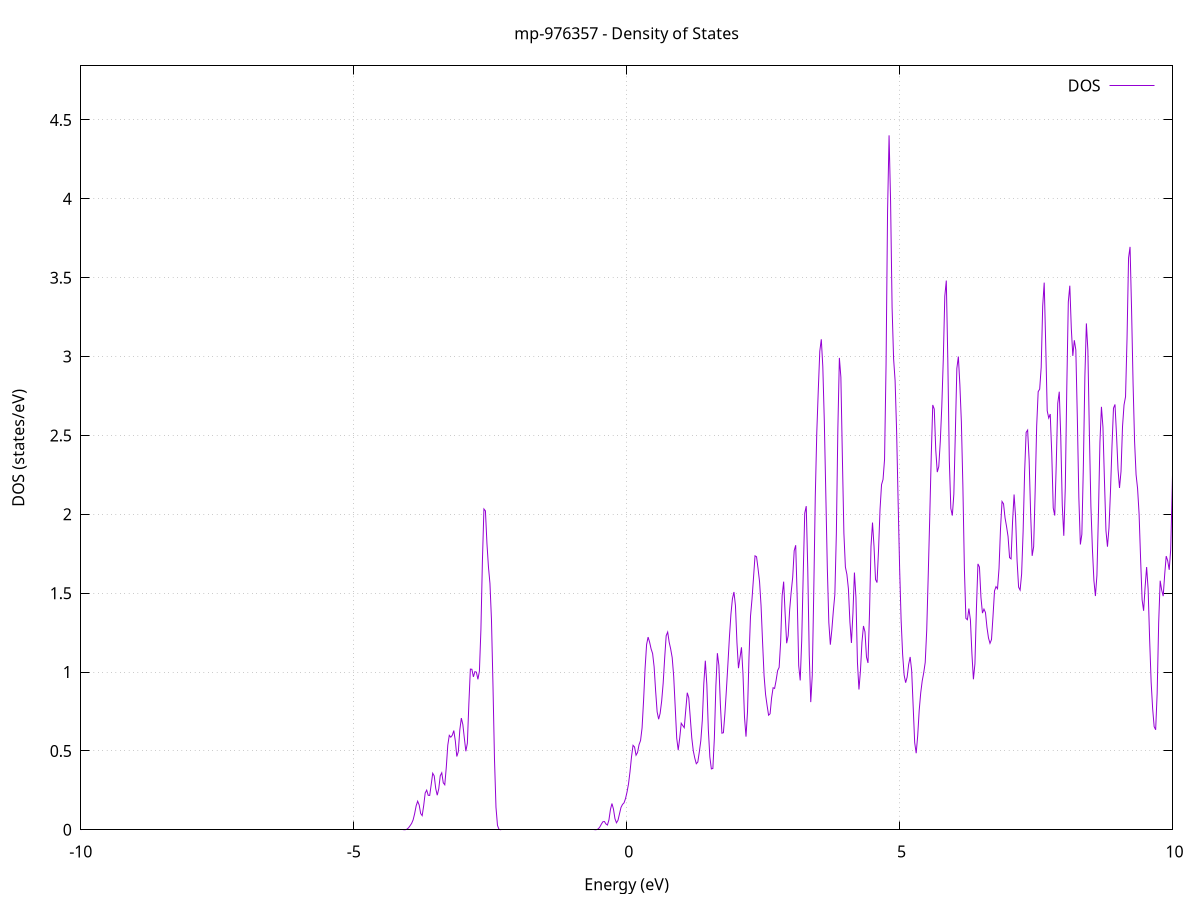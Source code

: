 set title 'mp-976357 - Density of States'
set xlabel 'Energy (eV)'
set ylabel 'DOS (states/eV)'
set grid
set xrange [-10:10]
set yrange [0:4.843]
set xzeroaxis lt -1
set terminal png size 800,600
set output 'mp-976357_dos_gnuplot.png'
plot '-' using 1:2 with lines title 'DOS'
-25.074500 0.000000
-25.046900 0.000000
-25.019300 0.000000
-24.991800 0.000000
-24.964200 0.000000
-24.936600 0.000000
-24.909000 0.000000
-24.881400 0.000000
-24.853800 0.000000
-24.826200 0.000000
-24.798600 0.000000
-24.771000 0.000000
-24.743400 0.000000
-24.715800 0.000000
-24.688200 0.000000
-24.660700 0.000000
-24.633100 0.000000
-24.605500 0.000000
-24.577900 0.000000
-24.550300 0.000000
-24.522700 0.000000
-24.495100 0.000000
-24.467500 0.000000
-24.439900 0.000000
-24.412300 0.000000
-24.384700 0.000000
-24.357100 0.000000
-24.329500 0.000000
-24.302000 0.000000
-24.274400 0.000000
-24.246800 0.000000
-24.219200 0.000000
-24.191600 0.000000
-24.164000 0.000000
-24.136400 0.000000
-24.108800 0.000000
-24.081200 0.000000
-24.053600 0.000000
-24.026000 0.000000
-23.998400 0.000000
-23.970800 0.000000
-23.943300 0.000000
-23.915700 0.000000
-23.888100 0.000000
-23.860500 0.000000
-23.832900 0.000000
-23.805300 0.000000
-23.777700 0.000000
-23.750100 0.000000
-23.722500 0.000000
-23.694900 0.000000
-23.667300 0.000000
-23.639700 0.000000
-23.612200 0.000000
-23.584600 0.000000
-23.557000 0.000000
-23.529400 0.000000
-23.501800 0.000000
-23.474200 0.000000
-23.446600 0.000000
-23.419000 0.000000
-23.391400 0.000000
-23.363800 0.000000
-23.336200 0.000000
-23.308600 0.000000
-23.281000 0.000000
-23.253500 0.000000
-23.225900 0.000000
-23.198300 0.000000
-23.170700 0.000000
-23.143100 0.000000
-23.115500 0.000000
-23.087900 0.000000
-23.060300 0.000000
-23.032700 0.000000
-23.005100 0.000000
-22.977500 0.000000
-22.949900 0.000000
-22.922300 0.000000
-22.894800 0.000000
-22.867200 0.000000
-22.839600 0.000000
-22.812000 0.000000
-22.784400 0.000000
-22.756800 0.000000
-22.729200 0.000000
-22.701600 0.000100
-22.674000 0.001100
-22.646400 0.013600
-22.618800 0.102600
-22.591200 0.483200
-22.563700 1.524900
-22.536100 3.494500
-22.508500 6.173200
-22.480900 8.643500
-22.453300 9.983300
-22.425700 10.778900
-22.398100 12.849400
-22.370500 16.162300
-22.342900 17.979300
-22.315300 16.985000
-22.287700 15.282900
-22.260100 15.167000
-22.232500 16.647900
-22.205000 18.219800
-22.177400 19.068000
-22.149800 19.285600
-22.122200 18.249700
-22.094600 15.931200
-22.067000 14.653100
-22.039400 16.192600
-22.011800 18.395400
-21.984200 16.890500
-21.956600 10.903700
-21.929000 4.633200
-21.901400 1.252000
-21.873800 0.210000
-21.846300 0.021400
-21.818700 0.001300
-21.791100 0.000000
-21.763500 0.000000
-21.735900 0.000000
-21.708300 0.000000
-21.680700 0.000000
-21.653100 0.000000
-21.625500 0.000000
-21.597900 0.000000
-21.570300 0.000000
-21.542700 0.000000
-21.515200 0.000000
-21.487600 0.000000
-21.460000 0.000000
-21.432400 0.000000
-21.404800 0.000000
-21.377200 0.000000
-21.349600 0.000000
-21.322000 0.000000
-21.294400 0.000000
-21.266800 0.000000
-21.239200 0.000000
-21.211600 0.000000
-21.184000 0.000000
-21.156500 0.000000
-21.128900 0.000000
-21.101300 0.000000
-21.073700 0.000000
-21.046100 0.000000
-21.018500 0.000000
-20.990900 0.000000
-20.963300 0.000000
-20.935700 0.000000
-20.908100 0.000000
-20.880500 0.000000
-20.852900 0.000000
-20.825300 0.000000
-20.797800 0.000000
-20.770200 0.000000
-20.742600 0.000000
-20.715000 0.000000
-20.687400 0.000000
-20.659800 0.000000
-20.632200 0.000000
-20.604600 0.000000
-20.577000 0.000000
-20.549400 0.000000
-20.521800 0.000000
-20.494200 0.000000
-20.466700 0.000000
-20.439100 0.000000
-20.411500 0.000000
-20.383900 0.000000
-20.356300 0.000000
-20.328700 0.000000
-20.301100 0.000000
-20.273500 0.000000
-20.245900 0.000000
-20.218300 0.000000
-20.190700 0.000000
-20.163100 0.000000
-20.135500 0.000000
-20.108000 0.000000
-20.080400 0.000000
-20.052800 0.000000
-20.025200 0.000000
-19.997600 0.000000
-19.970000 0.000000
-19.942400 0.000000
-19.914800 0.000000
-19.887200 0.000000
-19.859600 0.000000
-19.832000 0.000000
-19.804400 0.000000
-19.776900 0.000000
-19.749300 0.000000
-19.721700 0.000000
-19.694100 0.000000
-19.666500 0.000000
-19.638900 0.000000
-19.611300 0.000000
-19.583700 0.000000
-19.556100 0.000000
-19.528500 0.000000
-19.500900 0.000000
-19.473300 0.000000
-19.445700 0.000000
-19.418200 0.000000
-19.390600 0.000000
-19.363000 0.000000
-19.335400 0.000000
-19.307800 0.000000
-19.280200 0.000000
-19.252600 0.000000
-19.225000 0.000000
-19.197400 0.000000
-19.169800 0.000000
-19.142200 0.000000
-19.114600 0.000000
-19.087000 0.000000
-19.059500 0.000000
-19.031900 0.000000
-19.004300 0.000000
-18.976700 0.000000
-18.949100 0.000000
-18.921500 0.000000
-18.893900 0.000000
-18.866300 0.000000
-18.838700 0.000000
-18.811100 0.000000
-18.783500 0.000000
-18.755900 0.000000
-18.728400 0.000000
-18.700800 0.000000
-18.673200 0.000000
-18.645600 0.000000
-18.618000 0.000000
-18.590400 0.000000
-18.562800 0.000000
-18.535200 0.000000
-18.507600 0.000000
-18.480000 0.000000
-18.452400 0.000000
-18.424800 0.000000
-18.397200 0.000000
-18.369700 0.000000
-18.342100 0.000000
-18.314500 0.000000
-18.286900 0.000000
-18.259300 0.000000
-18.231700 0.000000
-18.204100 0.000000
-18.176500 0.000000
-18.148900 0.000000
-18.121300 0.000000
-18.093700 0.000000
-18.066100 0.000000
-18.038500 0.000000
-18.011000 0.000000
-17.983400 0.000000
-17.955800 0.000000
-17.928200 0.000000
-17.900600 0.000000
-17.873000 0.000000
-17.845400 0.000000
-17.817800 0.000000
-17.790200 0.000000
-17.762600 0.000000
-17.735000 0.000000
-17.707400 0.000000
-17.679900 0.000000
-17.652300 0.000000
-17.624700 0.000000
-17.597100 0.000000
-17.569500 0.000000
-17.541900 0.000000
-17.514300 0.000000
-17.486700 0.000000
-17.459100 0.000000
-17.431500 0.000000
-17.403900 0.000000
-17.376300 0.000000
-17.348700 0.000000
-17.321200 0.000000
-17.293600 0.000000
-17.266000 0.000000
-17.238400 0.000000
-17.210800 0.000000
-17.183200 0.000000
-17.155600 0.000000
-17.128000 0.000000
-17.100400 0.000000
-17.072800 0.000000
-17.045200 0.000000
-17.017600 0.000000
-16.990000 0.000000
-16.962500 0.000000
-16.934900 0.000000
-16.907300 0.000000
-16.879700 0.000000
-16.852100 0.000000
-16.824500 0.000000
-16.796900 0.000000
-16.769300 0.000000
-16.741700 0.000000
-16.714100 0.000000
-16.686500 0.000000
-16.658900 0.000000
-16.631400 0.000000
-16.603800 0.000000
-16.576200 0.000000
-16.548600 0.000000
-16.521000 0.000000
-16.493400 0.000600
-16.465800 0.016300
-16.438200 0.252900
-16.410600 2.212100
-16.383000 10.960800
-16.355400 31.005400
-16.327800 50.559200
-16.300200 48.082300
-16.272700 27.006200
-16.245100 9.056600
-16.217500 1.823000
-16.189900 0.219500
-16.162300 0.015600
-16.134700 0.000600
-16.107100 0.000000
-16.079500 0.000000
-16.051900 0.000000
-16.024300 0.000000
-15.996700 0.000000
-15.969100 0.000000
-15.941500 0.000000
-15.914000 0.000000
-15.886400 0.000000
-15.858800 0.000000
-15.831200 0.000000
-15.803600 0.000000
-15.776000 0.000000
-15.748400 0.000000
-15.720800 0.000000
-15.693200 0.000000
-15.665600 0.000000
-15.638000 0.000000
-15.610400 0.000000
-15.582900 0.000000
-15.555300 0.000000
-15.527700 0.000000
-15.500100 0.000000
-15.472500 0.000000
-15.444900 0.000000
-15.417300 0.000000
-15.389700 0.000000
-15.362100 0.000000
-15.334500 0.000000
-15.306900 0.000000
-15.279300 0.000000
-15.251700 0.000000
-15.224200 0.000000
-15.196600 0.000000
-15.169000 0.000000
-15.141400 0.000000
-15.113800 0.000000
-15.086200 0.000000
-15.058600 0.000000
-15.031000 0.000000
-15.003400 0.000000
-14.975800 0.000000
-14.948200 0.000000
-14.920600 0.000000
-14.893000 0.000000
-14.865500 0.000000
-14.837900 0.000000
-14.810300 0.000000
-14.782700 0.000000
-14.755100 0.000000
-14.727500 0.000000
-14.699900 0.000000
-14.672300 0.000000
-14.644700 0.000000
-14.617100 0.000000
-14.589500 0.000000
-14.561900 0.000000
-14.534400 0.000000
-14.506800 0.000000
-14.479200 0.000000
-14.451600 0.000000
-14.424000 0.000000
-14.396400 0.000000
-14.368800 0.000000
-14.341200 0.000000
-14.313600 0.000000
-14.286000 0.000000
-14.258400 0.000000
-14.230800 0.000000
-14.203200 0.000000
-14.175700 0.000000
-14.148100 0.000000
-14.120500 0.000000
-14.092900 0.000000
-14.065300 0.000000
-14.037700 0.000000
-14.010100 0.000000
-13.982500 0.000000
-13.954900 0.000000
-13.927300 0.000000
-13.899700 0.000000
-13.872100 0.000000
-13.844500 0.000000
-13.817000 0.000000
-13.789400 0.000000
-13.761800 0.000000
-13.734200 0.000000
-13.706600 0.000000
-13.679000 0.000000
-13.651400 0.000000
-13.623800 0.000000
-13.596200 0.000000
-13.568600 0.000000
-13.541000 0.000000
-13.513400 0.000000
-13.485900 0.000000
-13.458300 0.000000
-13.430700 0.000000
-13.403100 0.000000
-13.375500 0.000000
-13.347900 0.000000
-13.320300 0.000000
-13.292700 0.000000
-13.265100 0.000000
-13.237500 0.000000
-13.209900 0.000000
-13.182300 0.000000
-13.154700 0.000000
-13.127200 0.000000
-13.099600 0.000000
-13.072000 0.000000
-13.044400 0.000000
-13.016800 0.000000
-12.989200 0.000000
-12.961600 0.000000
-12.934000 0.000000
-12.906400 0.000000
-12.878800 0.000000
-12.851200 0.000000
-12.823600 0.000000
-12.796100 0.000000
-12.768500 0.000000
-12.740900 0.000000
-12.713300 0.000000
-12.685700 0.000000
-12.658100 0.000000
-12.630500 0.000000
-12.602900 0.000000
-12.575300 0.000000
-12.547700 0.000000
-12.520100 0.000000
-12.492500 0.000000
-12.464900 0.000000
-12.437400 0.000000
-12.409800 0.000000
-12.382200 0.000000
-12.354600 0.000000
-12.327000 0.000000
-12.299400 0.000000
-12.271800 0.000000
-12.244200 0.000000
-12.216600 0.000000
-12.189000 0.000000
-12.161400 0.000000
-12.133800 0.000000
-12.106200 0.000000
-12.078700 0.000000
-12.051100 0.000000
-12.023500 0.000000
-11.995900 0.000000
-11.968300 0.000000
-11.940700 0.000000
-11.913100 0.000000
-11.885500 0.000000
-11.857900 0.000000
-11.830300 0.000000
-11.802700 0.000000
-11.775100 0.000000
-11.747600 0.000000
-11.720000 0.000000
-11.692400 0.000000
-11.664800 0.000000
-11.637200 0.000000
-11.609600 0.000000
-11.582000 0.000000
-11.554400 0.000000
-11.526800 0.000000
-11.499200 0.000000
-11.471600 0.000000
-11.444000 0.000000
-11.416400 0.000000
-11.388900 0.000000
-11.361300 0.000000
-11.333700 0.000000
-11.306100 0.000000
-11.278500 0.000000
-11.250900 0.000000
-11.223300 0.000000
-11.195700 0.000000
-11.168100 0.000000
-11.140500 0.000000
-11.112900 0.000000
-11.085300 0.000000
-11.057700 0.000000
-11.030200 0.000000
-11.002600 0.000000
-10.975000 0.000000
-10.947400 0.000000
-10.919800 0.000000
-10.892200 0.000000
-10.864600 0.000000
-10.837000 0.000000
-10.809400 0.000000
-10.781800 0.000000
-10.754200 0.000000
-10.726600 0.000000
-10.699100 0.000000
-10.671500 0.000000
-10.643900 0.000000
-10.616300 0.000000
-10.588700 0.000000
-10.561100 0.000000
-10.533500 0.000000
-10.505900 0.000000
-10.478300 0.000000
-10.450700 0.000000
-10.423100 0.000000
-10.395500 0.000000
-10.367900 0.000000
-10.340400 0.000000
-10.312800 0.000000
-10.285200 0.000000
-10.257600 0.000000
-10.230000 0.000000
-10.202400 0.000000
-10.174800 0.000000
-10.147200 0.000000
-10.119600 0.000000
-10.092000 0.000000
-10.064400 0.000000
-10.036800 0.000000
-10.009200 0.000000
-9.981700 0.000000
-9.954100 0.000000
-9.926500 0.000000
-9.898900 0.000000
-9.871300 0.000000
-9.843700 0.000000
-9.816100 0.000000
-9.788500 0.000000
-9.760900 0.000000
-9.733300 0.000000
-9.705700 0.000000
-9.678100 0.000000
-9.650600 0.000000
-9.623000 0.000000
-9.595400 0.000000
-9.567800 0.000000
-9.540200 0.000000
-9.512600 0.000000
-9.485000 0.000000
-9.457400 0.000000
-9.429800 0.000000
-9.402200 0.000000
-9.374600 0.000000
-9.347000 0.000000
-9.319400 0.000000
-9.291900 0.000000
-9.264300 0.000000
-9.236700 0.000000
-9.209100 0.000000
-9.181500 0.000000
-9.153900 0.000000
-9.126300 0.000000
-9.098700 0.000000
-9.071100 0.000000
-9.043500 0.000000
-9.015900 0.000000
-8.988300 0.000000
-8.960700 0.000000
-8.933200 0.000000
-8.905600 0.000000
-8.878000 0.000000
-8.850400 0.000000
-8.822800 0.000000
-8.795200 0.000000
-8.767600 0.000000
-8.740000 0.000000
-8.712400 0.000000
-8.684800 0.000000
-8.657200 0.000000
-8.629600 0.000000
-8.602100 0.000000
-8.574500 0.000000
-8.546900 0.000000
-8.519300 0.000000
-8.491700 0.000000
-8.464100 0.000000
-8.436500 0.000000
-8.408900 0.000000
-8.381300 0.000000
-8.353700 0.000000
-8.326100 0.000000
-8.298500 0.000000
-8.270900 0.000000
-8.243400 0.000000
-8.215800 0.000000
-8.188200 0.000000
-8.160600 0.000000
-8.133000 0.000000
-8.105400 0.000000
-8.077800 0.000000
-8.050200 0.000000
-8.022600 0.000000
-7.995000 0.000000
-7.967400 0.000000
-7.939800 0.000000
-7.912200 0.000000
-7.884700 0.000000
-7.857100 0.000000
-7.829500 0.000000
-7.801900 0.000000
-7.774300 0.000000
-7.746700 0.000000
-7.719100 0.000000
-7.691500 0.000000
-7.663900 0.000000
-7.636300 0.000000
-7.608700 0.000000
-7.581100 0.000000
-7.553600 0.000000
-7.526000 0.000000
-7.498400 0.000000
-7.470800 0.000000
-7.443200 0.000000
-7.415600 0.000000
-7.388000 0.000000
-7.360400 0.000000
-7.332800 0.000000
-7.305200 0.000000
-7.277600 0.000000
-7.250000 0.000000
-7.222400 0.000000
-7.194900 0.000000
-7.167300 0.000000
-7.139700 0.000000
-7.112100 0.000000
-7.084500 0.000000
-7.056900 0.000000
-7.029300 0.000000
-7.001700 0.000000
-6.974100 0.000000
-6.946500 0.000000
-6.918900 0.000000
-6.891300 0.000000
-6.863700 0.000000
-6.836200 0.000000
-6.808600 0.000000
-6.781000 0.000000
-6.753400 0.000000
-6.725800 0.000000
-6.698200 0.000000
-6.670600 0.000000
-6.643000 0.000000
-6.615400 0.000000
-6.587800 0.000000
-6.560200 0.000000
-6.532600 0.000000
-6.505100 0.000000
-6.477500 0.000000
-6.449900 0.000000
-6.422300 0.000000
-6.394700 0.000000
-6.367100 0.000000
-6.339500 0.000000
-6.311900 0.000000
-6.284300 0.000000
-6.256700 0.000000
-6.229100 0.000000
-6.201500 0.000000
-6.173900 0.000000
-6.146400 0.000000
-6.118800 0.000000
-6.091200 0.000000
-6.063600 0.000000
-6.036000 0.000000
-6.008400 0.000000
-5.980800 0.000000
-5.953200 0.000000
-5.925600 0.000000
-5.898000 0.000000
-5.870400 0.000000
-5.842800 0.000000
-5.815200 0.000000
-5.787700 0.000000
-5.760100 0.000000
-5.732500 0.000000
-5.704900 0.000000
-5.677300 0.000000
-5.649700 0.000000
-5.622100 0.000000
-5.594500 0.000000
-5.566900 0.000000
-5.539300 0.000000
-5.511700 0.000000
-5.484100 0.000000
-5.456600 0.000000
-5.429000 0.000000
-5.401400 0.000000
-5.373800 0.000000
-5.346200 0.000000
-5.318600 0.000000
-5.291000 0.000000
-5.263400 0.000000
-5.235800 0.000000
-5.208200 0.000000
-5.180600 0.000000
-5.153000 0.000000
-5.125400 0.000000
-5.097900 0.000000
-5.070300 0.000000
-5.042700 0.000000
-5.015100 0.000000
-4.987500 0.000000
-4.959900 0.000000
-4.932300 0.000000
-4.904700 0.000000
-4.877100 0.000000
-4.849500 0.000000
-4.821900 0.000000
-4.794300 0.000000
-4.766800 0.000000
-4.739200 0.000000
-4.711600 0.000000
-4.684000 0.000000
-4.656400 0.000000
-4.628800 0.000000
-4.601200 0.000000
-4.573600 0.000000
-4.546000 0.000000
-4.518400 0.000000
-4.490800 0.000000
-4.463200 0.000000
-4.435600 0.000000
-4.408100 0.000000
-4.380500 0.000000
-4.352900 0.000000
-4.325300 0.000000
-4.297700 0.000000
-4.270100 0.000000
-4.242500 0.000000
-4.214900 0.000000
-4.187300 0.000000
-4.159700 0.000000
-4.132100 0.000000
-4.104500 0.000000
-4.076900 0.000100
-4.049400 0.000800
-4.021800 0.004200
-3.994200 0.013300
-3.966600 0.026200
-3.939000 0.040400
-3.911400 0.063100
-3.883800 0.102300
-3.856200 0.151900
-3.828600 0.181100
-3.801000 0.157200
-3.773400 0.103100
-3.745800 0.089700
-3.718300 0.152600
-3.690700 0.233000
-3.663100 0.251200
-3.635500 0.218700
-3.607900 0.217800
-3.580300 0.286800
-3.552700 0.358400
-3.525100 0.341200
-3.497500 0.261400
-3.469900 0.218900
-3.442300 0.259500
-3.414700 0.342500
-3.387100 0.361400
-3.359600 0.298000
-3.332000 0.285200
-3.304400 0.395000
-3.276800 0.536100
-3.249200 0.598700
-3.221600 0.587000
-3.194000 0.599300
-3.166400 0.628900
-3.138800 0.563900
-3.111200 0.464600
-3.083600 0.495400
-3.056000 0.634400
-3.028400 0.708200
-3.000900 0.667100
-2.973300 0.580700
-2.945700 0.497900
-2.918100 0.549100
-2.890500 0.799500
-2.862900 1.018700
-2.835300 1.017600
-2.807700 0.969500
-2.780100 1.002400
-2.752500 0.999400
-2.724900 0.953900
-2.697300 1.005400
-2.669800 1.268400
-2.642200 1.704600
-2.614600 2.033800
-2.587000 2.021600
-2.559400 1.816100
-2.531800 1.666500
-2.504200 1.562000
-2.476600 1.334000
-2.449000 0.918400
-2.421400 0.450900
-2.393800 0.142800
-2.366200 0.027500
-2.338600 0.003100
-2.311100 0.000200
-2.283500 0.000000
-2.255900 0.000000
-2.228300 0.000000
-2.200700 0.000000
-2.173100 0.000000
-2.145500 0.000000
-2.117900 0.000000
-2.090300 0.000000
-2.062700 0.000000
-2.035100 0.000000
-2.007500 0.000000
-1.979900 0.000000
-1.952400 0.000000
-1.924800 0.000000
-1.897200 0.000000
-1.869600 0.000000
-1.842000 0.000000
-1.814400 0.000000
-1.786800 0.000000
-1.759200 0.000000
-1.731600 0.000000
-1.704000 0.000000
-1.676400 0.000000
-1.648800 0.000000
-1.621300 0.000000
-1.593700 0.000000
-1.566100 0.000000
-1.538500 0.000000
-1.510900 0.000000
-1.483300 0.000000
-1.455700 0.000000
-1.428100 0.000000
-1.400500 0.000000
-1.372900 0.000000
-1.345300 0.000000
-1.317700 0.000000
-1.290100 0.000000
-1.262600 0.000000
-1.235000 0.000000
-1.207400 0.000000
-1.179800 0.000000
-1.152200 0.000000
-1.124600 0.000000
-1.097000 0.000000
-1.069400 0.000000
-1.041800 0.000000
-1.014200 0.000000
-0.986600 0.000000
-0.959000 0.000000
-0.931400 0.000000
-0.903900 0.000000
-0.876300 0.000000
-0.848700 0.000000
-0.821100 0.000000
-0.793500 0.000000
-0.765900 0.000000
-0.738300 0.000000
-0.710700 0.000000
-0.683100 0.000000
-0.655500 0.000000
-0.627900 0.000000
-0.600300 0.000000
-0.572800 0.000200
-0.545200 0.001300
-0.517600 0.006300
-0.490000 0.018500
-0.462400 0.036100
-0.434800 0.051100
-0.407200 0.052300
-0.379600 0.037100
-0.352000 0.030000
-0.324400 0.062500
-0.296800 0.128900
-0.269200 0.166300
-0.241600 0.131300
-0.214100 0.070300
-0.186500 0.044200
-0.158900 0.059900
-0.131300 0.100600
-0.103700 0.141400
-0.076100 0.160600
-0.048500 0.170300
-0.020900 0.197300
0.006700 0.239000
0.034300 0.291000
0.061900 0.368900
0.089500 0.463800
0.117100 0.535500
0.144600 0.524900
0.172200 0.472700
0.199800 0.490000
0.227400 0.539900
0.255000 0.566000
0.282600 0.645900
0.310200 0.819100
0.337800 1.023700
0.365400 1.174300
0.393000 1.221600
0.420600 1.189600
0.448200 1.146400
0.475700 1.117300
0.503300 1.033500
0.530900 0.880700
0.558500 0.747600
0.586100 0.701000
0.613700 0.738200
0.641300 0.815100
0.668900 0.928500
0.696500 1.087400
0.724100 1.230100
0.751700 1.253500
0.779300 1.189100
0.806900 1.146000
0.834400 1.091300
0.862000 0.972500
0.889600 0.779400
0.917200 0.580900
0.944800 0.505100
0.972400 0.582100
1.000000 0.675500
1.027600 0.661000
1.055200 0.647100
1.082800 0.757900
1.110400 0.868900
1.138000 0.836700
1.165600 0.710900
1.193100 0.583100
1.220700 0.501200
1.248300 0.454300
1.275900 0.418700
1.303500 0.429200
1.331100 0.492500
1.358700 0.564500
1.386300 0.694800
1.413900 0.928400
1.441500 1.071800
1.469100 0.920400
1.496700 0.635100
1.524200 0.462000
1.551800 0.385800
1.579400 0.388700
1.607000 0.580100
1.634600 0.910900
1.662200 1.119600
1.689800 1.042300
1.717400 0.792600
1.745000 0.612400
1.772600 0.615200
1.800200 0.736600
1.827800 0.889200
1.855400 1.052300
1.882900 1.221500
1.910500 1.366900
1.938100 1.464900
1.965700 1.507400
1.993300 1.421000
2.020900 1.185600
2.048500 1.024500
2.076100 1.090000
2.103700 1.156900
2.131300 0.988800
2.158900 0.715000
2.186500 0.590400
2.214000 0.748000
2.241600 1.094300
2.269200 1.354000
2.296800 1.463800
2.324400 1.599100
2.352000 1.736800
2.379600 1.730900
2.407200 1.656200
2.434800 1.573000
2.462400 1.420500
2.490000 1.191500
2.517600 0.977600
2.545200 0.857700
2.572700 0.788700
2.600300 0.726400
2.627900 0.735500
2.655500 0.836300
2.683100 0.900400
2.710700 0.896200
2.738300 0.947500
2.765900 1.009400
2.793500 1.029100
2.821100 1.189600
2.848700 1.483600
2.876300 1.573100
2.903900 1.366600
2.931400 1.182700
2.959000 1.229800
2.986600 1.395200
3.014200 1.506500
3.041800 1.599800
3.069400 1.769100
3.097000 1.804000
3.124600 1.469200
3.152200 1.040700
3.179800 0.946900
3.207400 1.202300
3.235000 1.623400
3.262500 2.007100
3.290100 2.051900
3.317700 1.658300
3.345300 1.106900
3.372900 0.809400
3.400500 0.979400
3.428100 1.513100
3.455700 2.111800
3.483300 2.518500
3.510900 2.787600
3.538500 3.034000
3.566100 3.109600
3.593700 2.936600
3.621200 2.590900
3.648800 2.125600
3.676400 1.659900
3.704000 1.313900
3.731600 1.173500
3.759200 1.268000
3.786800 1.387600
3.814400 1.491800
3.842000 1.879400
3.869600 2.544300
3.897200 2.991500
3.924800 2.869200
3.952400 2.357100
3.979900 1.880400
4.007500 1.665500
4.035100 1.618800
4.062700 1.528000
4.090300 1.316800
4.117900 1.184500
4.145500 1.372800
4.173100 1.630600
4.200700 1.474300
4.228300 1.060600
4.255900 0.889400
4.283500 1.008900
4.311000 1.189900
4.338600 1.292000
4.366200 1.255000
4.393800 1.095200
4.421400 1.057600
4.449000 1.370900
4.476600 1.796700
4.504200 1.947500
4.531800 1.797300
4.559400 1.587000
4.587000 1.567200
4.614600 1.773300
4.642200 2.032300
4.669700 2.188100
4.697300 2.221500
4.724900 2.348300
4.752500 2.949600
4.780100 3.921000
4.807700 4.402500
4.835300 3.985500
4.862900 3.311500
4.890500 2.986900
4.918100 2.846500
4.945700 2.528500
4.973300 2.082200
5.000900 1.659300
5.028400 1.328500
5.056000 1.112700
5.083600 0.980800
5.111200 0.932500
5.138800 0.968000
5.166400 1.048200
5.194000 1.095600
5.221600 1.008900
5.249200 0.780900
5.276800 0.552600
5.304400 0.485400
5.332000 0.595900
5.359500 0.756400
5.387100 0.866900
5.414700 0.943400
5.442300 0.995400
5.469900 1.061200
5.497500 1.266700
5.525100 1.613900
5.552700 1.982200
5.580300 2.369400
5.607900 2.693300
5.635500 2.667300
5.663100 2.406500
5.690700 2.267600
5.718200 2.302200
5.745800 2.460600
5.773400 2.682400
5.801000 2.982400
5.828600 3.383200
5.856200 3.481800
5.883800 2.977900
5.911400 2.341200
5.939000 2.037800
5.966600 1.992100
5.994200 2.127100
6.021800 2.516500
6.049400 2.925000
6.076900 3.000200
6.104500 2.822900
6.132100 2.586400
6.159700 2.181800
6.187300 1.656200
6.214900 1.340300
6.242500 1.331700
6.270100 1.402700
6.297700 1.330900
6.325300 1.116600
6.352900 0.953900
6.380500 1.052400
6.408000 1.402900
6.435600 1.685700
6.463200 1.665800
6.490800 1.474200
6.518400 1.373700
6.546000 1.399000
6.573600 1.377300
6.601200 1.283300
6.628800 1.216600
6.656400 1.181900
6.684000 1.205700
6.711600 1.352900
6.739200 1.514000
6.766700 1.541500
6.794300 1.528200
6.821900 1.657100
6.849500 1.911000
6.877100 2.081200
6.904700 2.066500
6.932300 1.977300
6.959900 1.922500
6.987500 1.858900
7.015100 1.725200
7.042700 1.717700
7.070300 1.955300
7.097900 2.125800
7.125400 1.981500
7.153000 1.703900
7.180600 1.538300
7.208200 1.519700
7.235800 1.620800
7.263400 1.890100
7.291000 2.268900
7.318600 2.519300
7.346200 2.534200
7.373800 2.342300
7.401400 2.001700
7.429000 1.736600
7.456500 1.794900
7.484100 2.149300
7.511700 2.560000
7.539300 2.777600
7.566900 2.793800
7.594500 2.932100
7.622100 3.320900
7.649700 3.468800
7.677300 3.075300
7.704900 2.656200
7.732500 2.610400
7.760100 2.635700
7.787700 2.388600
7.815200 2.040200
7.842800 1.992300
7.870400 2.318200
7.898000 2.703900
7.925600 2.777300
7.953200 2.485500
7.980800 2.057300
8.008400 1.863800
8.036000 2.168400
8.063600 2.806700
8.091200 3.346500
8.118800 3.449300
8.146400 3.177400
8.173900 3.004200
8.201500 3.103600
8.229100 3.042100
8.256700 2.610100
8.284300 2.105900
8.311900 1.808600
8.339500 1.873000
8.367100 2.307400
8.394700 2.872300
8.422300 3.210300
8.449900 3.039600
8.477500 2.509500
8.505000 2.052600
8.532600 1.781400
8.560200 1.580400
8.587800 1.481900
8.615400 1.612400
8.643000 1.999800
8.670600 2.457400
8.698200 2.681500
8.725800 2.553500
8.753400 2.214400
8.781000 1.896800
8.808600 1.794900
8.836200 1.913300
8.863700 2.142900
8.891300 2.431100
8.918900 2.673000
8.946500 2.696600
8.974100 2.507200
9.001700 2.286300
9.029300 2.167000
9.056900 2.272000
9.084500 2.556500
9.112100 2.693300
9.139700 2.745500
9.167300 3.116700
9.194800 3.625000
9.222400 3.695500
9.250000 3.300900
9.277600 2.831000
9.305200 2.463000
9.332800 2.251200
9.360400 2.163200
9.388000 2.002100
9.415600 1.718000
9.443200 1.458200
9.470800 1.388400
9.498400 1.539700
9.526000 1.665900
9.553500 1.525400
9.581100 1.208000
9.608700 0.936200
9.636300 0.768100
9.663900 0.653900
9.691500 0.633900
9.719100 0.866500
9.746700 1.313200
9.774300 1.579100
9.801900 1.519400
9.829500 1.481200
9.857100 1.618700
9.884700 1.735100
9.912200 1.705400
9.939800 1.648100
9.967400 1.778500
9.995000 2.168200
10.022600 2.609200
10.050200 2.824300
10.077800 2.777200
10.105400 2.572600
10.133000 2.376900
10.160600 2.289000
10.188200 2.282600
10.215800 2.289500
10.243300 2.234400
10.270900 2.143800
10.298500 2.058100
10.326100 1.911600
10.353700 1.668400
10.381300 1.404300
10.408900 1.286600
10.436500 1.470800
10.464100 1.879900
10.491700 2.191900
10.519300 2.186500
10.546900 2.001700
10.574500 1.885000
10.602000 1.886900
10.629600 2.041600
10.657200 2.437300
10.684800 2.889600
10.712400 3.088600
10.740000 2.961300
10.767600 2.769100
10.795200 2.899300
10.822800 3.269400
10.850400 3.438900
10.878000 3.307800
10.905600 2.980600
10.933200 2.517600
10.960700 2.054500
10.988300 1.625300
11.015900 1.168400
11.043500 0.807200
11.071100 0.729100
11.098700 0.952500
11.126300 1.364100
11.153900 1.788800
11.181500 2.041600
11.209100 1.973100
11.236700 1.708500
11.264300 1.631300
11.291800 1.736700
11.319400 1.727000
11.347000 1.624900
11.374600 1.536000
11.402200 1.339900
11.429800 1.106200
11.457400 1.069100
11.485000 1.100400
11.512600 0.986600
11.540200 0.895400
11.567800 1.035500
11.595400 1.299700
11.623000 1.423300
11.650500 1.272400
11.678100 1.034300
11.705700 0.996000
11.733300 1.194400
11.760900 1.431400
11.788500 1.567900
11.816100 1.613600
11.843700 1.636100
11.871300 1.797700
11.898900 2.120900
11.926500 2.350000
11.954100 2.272700
11.981700 1.956700
12.009200 1.666600
12.036800 1.515500
12.064400 1.444000
12.092000 1.404700
12.119600 1.276500
12.147200 1.069200
12.174800 1.017000
12.202400 1.136200
12.230000 1.180700
12.257600 1.154900
12.285200 1.259900
12.312800 1.517200
12.340300 1.702400
12.367900 1.510100
12.395500 1.089100
12.423100 0.891000
12.450700 0.942900
12.478300 0.994400
12.505900 0.984500
12.533500 1.055500
12.561100 1.277400
12.588700 1.464300
12.616300 1.392200
12.643900 1.121000
12.671500 0.910100
12.699000 0.842300
12.726600 0.853900
12.754200 0.963900
12.781800 1.146200
12.809400 1.256000
12.837000 1.235600
12.864600 1.232300
12.892200 1.385700
12.919800 1.581400
12.947400 1.637600
12.975000 1.599700
13.002600 1.536300
13.030200 1.431200
13.057700 1.439500
13.085300 1.817200
13.112900 2.514400
13.140500 3.046400
13.168100 3.056100
13.195700 2.742700
13.223300 2.442500
13.250900 2.162300
13.278500 1.752100
13.306100 1.375200
13.333700 1.349700
13.361300 1.586300
13.388800 1.801600
13.416400 1.891000
13.444000 1.823900
13.471600 1.588900
13.499200 1.251700
13.526800 1.063200
13.554400 1.263300
13.582000 1.698300
13.609600 1.998700
13.637200 2.054700
13.664800 1.959000
13.692400 1.786100
13.720000 1.560000
13.747500 1.325400
13.775100 1.190600
13.802700 1.212000
13.830300 1.359800
13.857900 1.505100
13.885500 1.613600
13.913100 1.774700
13.940700 1.935500
13.968300 2.118000
13.995900 2.279500
14.023500 2.094200
14.051100 1.632000
14.078700 1.441400
14.106200 1.687900
14.133800 1.951100
14.161400 1.798200
14.189000 1.380000
14.216600 1.210400
14.244200 1.351100
14.271800 1.452300
14.299400 1.360900
14.327000 1.230000
14.354600 1.220100
14.382200 1.361900
14.409800 1.611400
14.437300 1.913400
14.464900 2.146600
14.492500 2.138300
14.520100 1.902800
14.547700 1.579000
14.575300 1.261500
14.602900 1.051100
14.630500 1.037400
14.658100 1.104500
14.685700 1.064100
14.713300 0.960600
14.740900 0.974900
14.768500 1.160900
14.796000 1.282700
14.823600 1.171200
14.851200 1.103100
14.878800 1.295100
14.906400 1.654800
14.934000 2.103000
14.961600 2.356800
14.989200 2.035600
15.016800 1.367600
15.044400 0.852900
15.072000 0.682200
15.099600 0.850600
15.127200 1.210200
15.154700 1.523700
15.182300 1.594900
15.209900 1.441400
15.237500 1.317100
15.265100 1.343500
15.292700 1.343700
15.320300 1.278200
15.347900 1.417200
15.375500 1.828200
15.403100 2.181100
15.430700 2.189000
15.458300 2.017900
15.485800 1.962100
15.513400 2.011000
15.541000 2.102900
15.568600 2.115500
15.596200 1.890300
15.623800 1.709400
15.651400 1.828600
15.679000 1.995700
15.706600 2.020900
15.734200 2.053700
15.761800 2.206400
15.789400 2.259800
15.817000 2.054000
15.844500 1.796100
15.872100 1.717800
15.899700 1.787800
15.927300 1.764700
15.954900 1.594600
15.982500 1.540300
16.010100 1.714800
16.037700 1.767500
16.065300 1.489600
16.092900 1.238200
16.120500 1.226900
16.148100 1.253100
16.175700 1.235700
16.203200 1.325200
16.230800 1.564200
16.258400 1.949500
16.286000 2.466000
16.313600 2.813400
16.341200 2.675400
16.368800 2.236900
16.396400 1.941400
16.424000 1.923400
16.451600 1.964700
16.479200 1.835300
16.506800 1.547000
16.534300 1.303800
16.561900 1.227200
16.589500 1.248400
16.617100 1.203500
16.644700 1.006700
16.672300 0.790300
16.699900 0.807200
16.727500 1.063700
16.755100 1.259100
16.782700 1.223500
16.810300 1.119600
16.837900 1.128400
16.865500 1.211100
16.893000 1.332400
16.920600 1.542600
16.948200 1.788500
16.975800 2.032600
17.003400 2.242500
17.031000 2.293400
17.058600 2.164800
17.086200 1.998800
17.113800 1.902500
17.141400 1.810300
17.169000 1.642900
17.196600 1.436300
17.224100 1.309400
17.251700 1.329200
17.279300 1.407600
17.306900 1.464300
17.334500 1.466300
17.362100 1.397700
17.389700 1.350600
17.417300 1.332900
17.444900 1.351000
17.472500 1.455400
17.500100 1.389600
17.527700 1.012600
17.555300 0.666000
17.582800 0.645900
17.610400 0.900900
17.638000 1.193600
17.665600 1.378900
17.693200 1.563900
17.720800 1.822100
17.748400 2.005000
17.776000 1.984600
17.803600 1.874200
17.831200 1.912300
17.858800 2.014800
17.886400 1.955000
17.914000 1.822200
17.941500 1.735300
17.969100 1.641200
17.996700 1.512900
18.024300 1.375000
18.051900 1.313800
18.079500 1.382500
18.107100 1.537200
18.134700 1.713400
18.162300 1.853500
18.189900 1.982200
18.217500 2.048500
18.245100 1.897500
18.272600 1.702900
18.300200 1.763500
18.327800 1.910100
18.355400 1.898500
18.383000 1.797500
18.410600 1.662000
18.438200 1.524300
18.465800 1.456800
18.493400 1.482800
18.521000 1.537200
18.548600 1.516800
18.576200 1.517500
18.603800 1.745000
18.631300 2.202800
18.658900 2.654000
18.686500 2.811500
18.714100 2.669100
18.741700 2.425200
18.769300 2.245000
18.796900 2.271500
18.824500 2.420600
18.852100 2.421700
18.879700 2.268700
18.907300 2.071600
18.934900 1.701000
18.962500 1.204200
18.990000 0.986400
19.017600 1.291800
19.045200 1.874000
19.072800 2.268400
19.100400 2.393400
19.128000 2.459000
19.155600 2.336900
19.183200 1.905500
19.210800 1.513200
19.238400 1.474800
19.266000 1.583900
19.293600 1.495700
19.321100 1.276200
19.348700 1.145600
19.376300 1.162100
19.403900 1.285400
19.431500 1.348600
19.459100 1.290600
19.486700 1.272300
19.514300 1.353400
19.541900 1.424900
19.569500 1.382900
19.597100 1.325500
19.624700 1.422600
19.652300 1.543000
19.679800 1.418500
19.707400 1.112100
19.735000 0.852700
19.762600 0.703800
19.790200 0.675700
19.817800 0.754100
19.845400 0.798200
19.873000 0.710300
19.900600 0.601000
19.928200 0.603300
19.955800 0.617700
19.983400 0.493900
20.011000 0.317600
20.038500 0.239000
20.066100 0.249700
20.093700 0.234700
20.121300 0.150500
20.148900 0.061500
20.176500 0.021500
20.204100 0.030400
20.231700 0.066800
20.259300 0.088000
20.286900 0.065200
20.314500 0.027000
20.342100 0.006300
20.369600 0.000800
20.397200 0.000100
20.424800 0.000000
20.452400 0.000000
20.480000 0.000000
20.507600 0.000000
20.535200 0.000000
20.562800 0.000000
20.590400 0.000000
20.618000 0.000000
20.645600 0.000000
20.673200 0.000000
20.700800 0.000000
20.728300 0.000000
20.755900 0.000000
20.783500 0.000000
20.811100 0.000000
20.838700 0.000000
20.866300 0.000000
20.893900 0.000000
20.921500 0.000000
20.949100 0.000000
20.976700 0.000000
21.004300 0.000000
21.031900 0.000000
21.059500 0.000000
21.087000 0.000000
21.114600 0.000000
21.142200 0.000000
21.169800 0.000000
21.197400 0.000000
21.225000 0.000000
21.252600 0.000000
21.280200 0.000000
21.307800 0.000000
21.335400 0.000000
21.363000 0.000000
21.390600 0.000000
21.418100 0.000000
21.445700 0.000000
21.473300 0.000000
21.500900 0.000000
21.528500 0.000000
21.556100 0.000000
21.583700 0.000000
21.611300 0.000000
21.638900 0.000000
21.666500 0.000000
21.694100 0.000000
21.721700 0.000000
21.749300 0.000000
21.776800 0.000000
21.804400 0.000000
21.832000 0.000000
21.859600 0.000000
21.887200 0.000000
21.914800 0.000000
21.942400 0.000000
21.970000 0.000000
21.997600 0.000000
22.025200 0.000000
22.052800 0.000000
22.080400 0.000000
22.108000 0.000000
22.135500 0.000000
22.163100 0.000000
22.190700 0.000000
22.218300 0.000000
22.245900 0.000000
22.273500 0.000000
22.301100 0.000000
22.328700 0.000000
22.356300 0.000000
22.383900 0.000000
22.411500 0.000000
22.439100 0.000000
22.466600 0.000000
22.494200 0.000000
22.521800 0.000000
22.549400 0.000000
22.577000 0.000000
22.604600 0.000000
22.632200 0.000000
22.659800 0.000000
22.687400 0.000000
22.715000 0.000000
22.742600 0.000000
22.770200 0.000000
22.797800 0.000000
22.825300 0.000000
22.852900 0.000000
22.880500 0.000000
22.908100 0.000000
22.935700 0.000000
22.963300 0.000000
22.990900 0.000000
23.018500 0.000000
23.046100 0.000000
23.073700 0.000000
23.101300 0.000000
23.128900 0.000000
23.156500 0.000000
23.184000 0.000000
23.211600 0.000000
23.239200 0.000000
23.266800 0.000000
23.294400 0.000000
23.322000 0.000000
23.349600 0.000000
23.377200 0.000000
23.404800 0.000000
23.432400 0.000000
23.460000 0.000000
23.487600 0.000000
23.515100 0.000000
23.542700 0.000000
23.570300 0.000000
23.597900 0.000000
23.625500 0.000000
23.653100 0.000000
23.680700 0.000000
23.708300 0.000000
23.735900 0.000000
23.763500 0.000000
23.791100 0.000000
23.818700 0.000000
23.846300 0.000000
23.873800 0.000000
23.901400 0.000000
23.929000 0.000000
23.956600 0.000000
23.984200 0.000000
24.011800 0.000000
24.039400 0.000000
24.067000 0.000000
24.094600 0.000000
24.122200 0.000000
24.149800 0.000000
24.177400 0.000000
24.204900 0.000000
24.232500 0.000000
24.260100 0.000000
24.287700 0.000000
24.315300 0.000000
24.342900 0.000000
24.370500 0.000000
24.398100 0.000000
24.425700 0.000000
24.453300 0.000000
24.480900 0.000000
24.508500 0.000000
24.536100 0.000000
24.563600 0.000000
24.591200 0.000000
24.618800 0.000000
24.646400 0.000000
24.674000 0.000000
24.701600 0.000000
24.729200 0.000000
24.756800 0.000000
24.784400 0.000000
24.812000 0.000000
24.839600 0.000000
24.867200 0.000000
24.894800 0.000000
24.922300 0.000000
24.949900 0.000000
24.977500 0.000000
25.005100 0.000000
25.032700 0.000000
25.060300 0.000000
25.087900 0.000000
25.115500 0.000000
25.143100 0.000000
25.170700 0.000000
25.198300 0.000000
25.225900 0.000000
25.253400 0.000000
25.281000 0.000000
25.308600 0.000000
25.336200 0.000000
25.363800 0.000000
25.391400 0.000000
25.419000 0.000000
25.446600 0.000000
25.474200 0.000000
25.501800 0.000000
25.529400 0.000000
25.557000 0.000000
25.584600 0.000000
25.612100 0.000000
25.639700 0.000000
25.667300 0.000000
25.694900 0.000000
25.722500 0.000000
25.750100 0.000000
25.777700 0.000000
25.805300 0.000000
25.832900 0.000000
25.860500 0.000000
25.888100 0.000000
25.915700 0.000000
25.943300 0.000000
25.970800 0.000000
25.998400 0.000000
26.026000 0.000000
26.053600 0.000000
26.081200 0.000000
26.108800 0.000000
26.136400 0.000000
26.164000 0.000000
26.191600 0.000000
26.219200 0.000000
26.246800 0.000000
26.274400 0.000000
26.301900 0.000000
26.329500 0.000000
26.357100 0.000000
26.384700 0.000000
26.412300 0.000000
26.439900 0.000000
26.467500 0.000000
26.495100 0.000000
26.522700 0.000000
26.550300 0.000000
26.577900 0.000000
26.605500 0.000000
26.633100 0.000000
26.660600 0.000000
26.688200 0.000000
26.715800 0.000000
26.743400 0.000000
26.771000 0.000000
26.798600 0.000000
26.826200 0.000000
26.853800 0.000000
26.881400 0.000000
26.909000 0.000000
26.936600 0.000000
26.964200 0.000000
26.991800 0.000000
27.019300 0.000000
27.046900 0.000000
27.074500 0.000000
27.102100 0.000000
27.129700 0.000000
27.157300 0.000000
27.184900 0.000000
27.212500 0.000000
27.240100 0.000000
27.267700 0.000000
27.295300 0.000000
27.322900 0.000000
27.350400 0.000000
27.378000 0.000000
27.405600 0.000000
27.433200 0.000000
27.460800 0.000000
27.488400 0.000000
27.516000 0.000000
27.543600 0.000000
27.571200 0.000000
27.598800 0.000000
27.626400 0.000000
27.654000 0.000000
27.681600 0.000000
27.709100 0.000000
27.736700 0.000000
27.764300 0.000000
27.791900 0.000000
27.819500 0.000000
27.847100 0.000000
27.874700 0.000000
27.902300 0.000000
27.929900 0.000000
27.957500 0.000000
27.985100 0.000000
28.012700 0.000000
28.040300 0.000000
28.067800 0.000000
28.095400 0.000000
28.123000 0.000000
28.150600 0.000000
28.178200 0.000000
28.205800 0.000000
28.233400 0.000000
28.261000 0.000000
28.288600 0.000000
28.316200 0.000000
28.343800 0.000000
28.371400 0.000000
28.398900 0.000000
28.426500 0.000000
28.454100 0.000000
28.481700 0.000000
28.509300 0.000000
28.536900 0.000000
28.564500 0.000000
28.592100 0.000000
28.619700 0.000000
28.647300 0.000000
28.674900 0.000000
28.702500 0.000000
28.730100 0.000000
28.757600 0.000000
28.785200 0.000000
28.812800 0.000000
28.840400 0.000000
28.868000 0.000000
28.895600 0.000000
28.923200 0.000000
28.950800 0.000000
28.978400 0.000000
29.006000 0.000000
29.033600 0.000000
29.061200 0.000000
29.088800 0.000000
29.116300 0.000000
29.143900 0.000000
29.171500 0.000000
29.199100 0.000000
29.226700 0.000000
29.254300 0.000000
29.281900 0.000000
29.309500 0.000000
29.337100 0.000000
29.364700 0.000000
29.392300 0.000000
29.419900 0.000000
29.447400 0.000000
29.475000 0.000000
29.502600 0.000000
29.530200 0.000000
29.557800 0.000000
29.585400 0.000000
29.613000 0.000000
29.640600 0.000000
29.668200 0.000000
29.695800 0.000000
29.723400 0.000000
29.751000 0.000000
29.778600 0.000000
29.806100 0.000000
29.833700 0.000000
29.861300 0.000000
29.888900 0.000000
29.916500 0.000000
29.944100 0.000000
29.971700 0.000000
29.999300 0.000000
30.026900 0.000000
30.054500 0.000000
30.082100 0.000000
30.109700 0.000000
e
